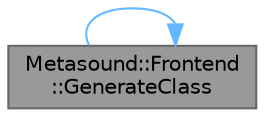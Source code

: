 digraph "Metasound::Frontend::GenerateClass"
{
 // INTERACTIVE_SVG=YES
 // LATEX_PDF_SIZE
  bgcolor="transparent";
  edge [fontname=Helvetica,fontsize=10,labelfontname=Helvetica,labelfontsize=10];
  node [fontname=Helvetica,fontsize=10,shape=box,height=0.2,width=0.4];
  rankdir="LR";
  Node1 [id="Node000001",label="Metasound::Frontend\l::GenerateClass",height=0.2,width=0.4,color="gray40", fillcolor="grey60", style="filled", fontcolor="black",tooltip="Generates a new FMetasoundFrontendClass from a NodeType."];
  Node1 -> Node1 [id="edge1_Node000001_Node000001",color="steelblue1",style="solid",tooltip=" "];
}
